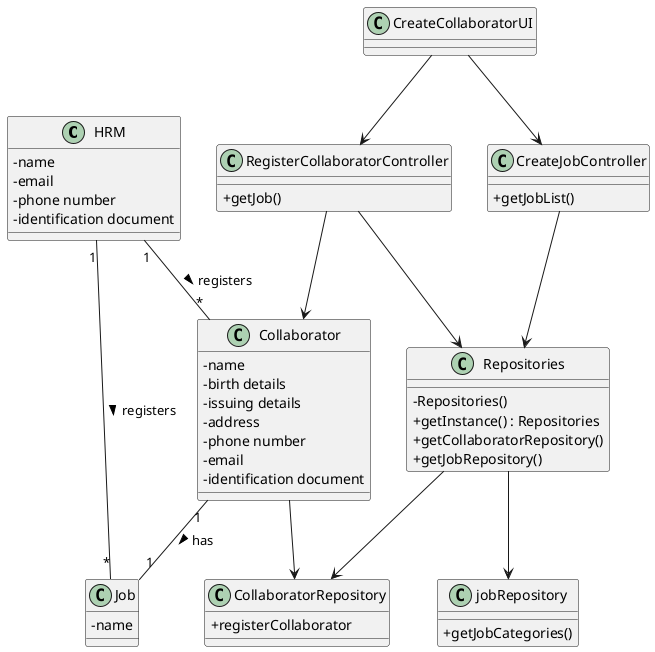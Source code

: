 @startuml
'skinparam monochrome true
skinparam packageStyle rectangle
skinparam shadowing false
skinparam linetype polyline
'skinparam linetype orto

skinparam classAttributeIconSize 0

'left to right direction
'COLLABORATOR REPOSITORY JOB REPOSITORY

class HRM{
    -name
    -email
    -phone number
    -identification document
}


class Job{
    -name
}

class Collaborator{
    -name
    -birth details
    -issuing details
    -address
    -phone number
    -email
    -identification document
}

class RegisterCollaboratorController{
    +getJob()

}

class jobRepository{
    +getJobCategories()
}

class CollaboratorRepository{

    +registerCollaborator
}


class Repositories {
    - Repositories()
    + getInstance() : Repositories
    + getCollaboratorRepository()
    + getJobRepository()
}

class CreateJobController {
    + getJobList()
}



class CreateCollaboratorUI {
}

CreateCollaboratorUI --> CreateJobController
CreateJobController --> Repositories
Repositories --> jobRepository
Repositories --> CollaboratorRepository
RegisterCollaboratorController --> Collaborator
Collaborator --> CollaboratorRepository
CreateCollaboratorUI --> RegisterCollaboratorController
HRM "1" -- "*" Job : registers >
RegisterCollaboratorController --> Repositories
HRM "1" -- "*" Collaborator : registers >
Collaborator "1" -- "1" Job : has >


@enduml